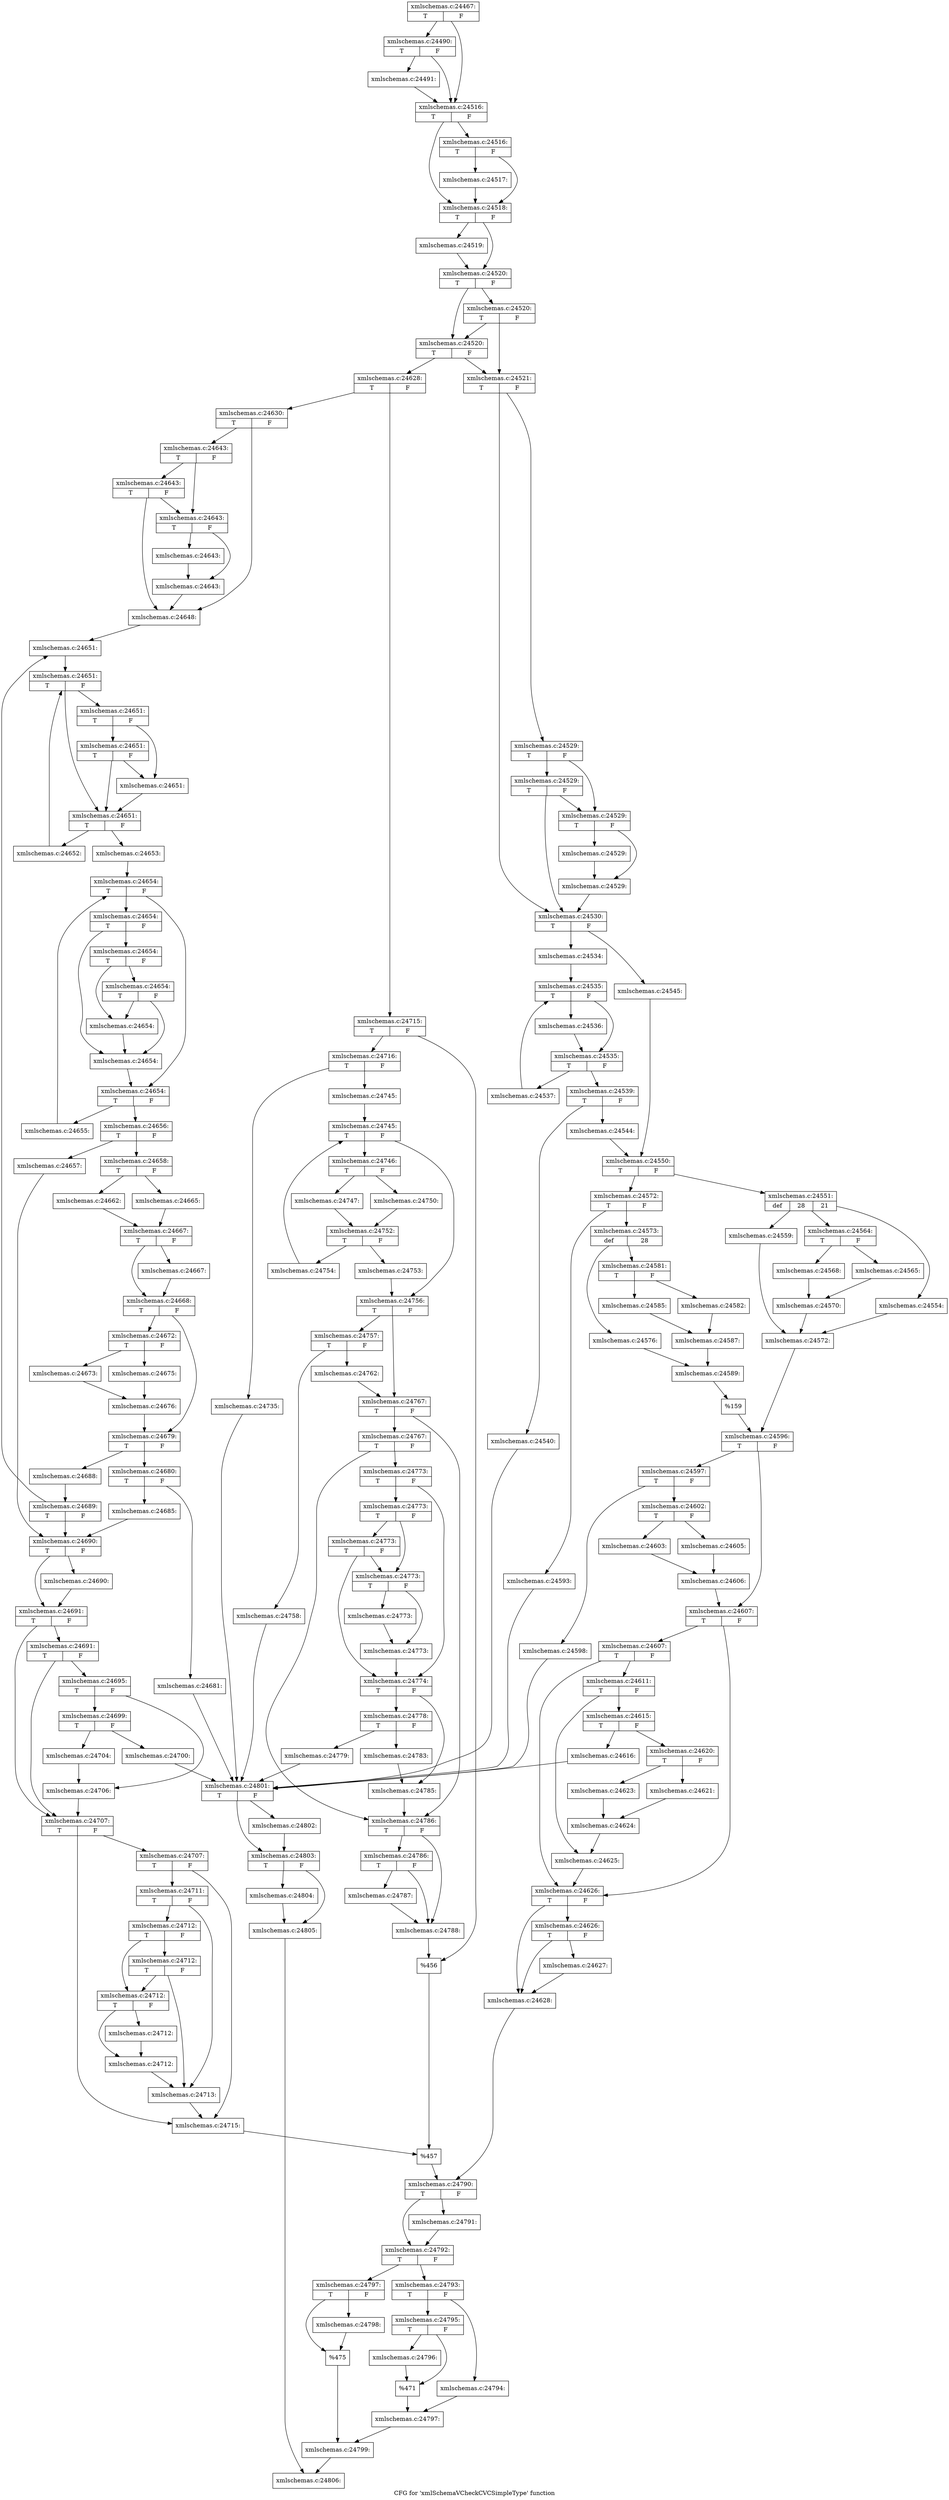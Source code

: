 digraph "CFG for 'xmlSchemaVCheckCVCSimpleType' function" {
	label="CFG for 'xmlSchemaVCheckCVCSimpleType' function";

	Node0x53bb5a0 [shape=record,label="{xmlschemas.c:24467:|{<s0>T|<s1>F}}"];
	Node0x53bb5a0 -> Node0x53bf700;
	Node0x53bb5a0 -> Node0x53bf6b0;
	Node0x53bf700 [shape=record,label="{xmlschemas.c:24490:|{<s0>T|<s1>F}}"];
	Node0x53bf700 -> Node0x53bf660;
	Node0x53bf700 -> Node0x53bf6b0;
	Node0x53bf660 [shape=record,label="{xmlschemas.c:24491:}"];
	Node0x53bf660 -> Node0x53bf6b0;
	Node0x53bf6b0 [shape=record,label="{xmlschemas.c:24516:|{<s0>T|<s1>F}}"];
	Node0x53bf6b0 -> Node0x53c0210;
	Node0x53bf6b0 -> Node0x53c0260;
	Node0x53c0260 [shape=record,label="{xmlschemas.c:24516:|{<s0>T|<s1>F}}"];
	Node0x53c0260 -> Node0x53c01c0;
	Node0x53c0260 -> Node0x53c0210;
	Node0x53c01c0 [shape=record,label="{xmlschemas.c:24517:}"];
	Node0x53c01c0 -> Node0x53c0210;
	Node0x53c0210 [shape=record,label="{xmlschemas.c:24518:|{<s0>T|<s1>F}}"];
	Node0x53c0210 -> Node0x53c0aa0;
	Node0x53c0210 -> Node0x53c0af0;
	Node0x53c0aa0 [shape=record,label="{xmlschemas.c:24519:}"];
	Node0x53c0aa0 -> Node0x53c0af0;
	Node0x53c0af0 [shape=record,label="{xmlschemas.c:24520:|{<s0>T|<s1>F}}"];
	Node0x53c0af0 -> Node0x53c1120;
	Node0x53c0af0 -> Node0x53c10a0;
	Node0x53c1120 [shape=record,label="{xmlschemas.c:24520:|{<s0>T|<s1>F}}"];
	Node0x53c1120 -> Node0x53c0fb0;
	Node0x53c1120 -> Node0x53c10a0;
	Node0x53c10a0 [shape=record,label="{xmlschemas.c:24520:|{<s0>T|<s1>F}}"];
	Node0x53c10a0 -> Node0x53c0fb0;
	Node0x53c10a0 -> Node0x53c1050;
	Node0x53c0fb0 [shape=record,label="{xmlschemas.c:24521:|{<s0>T|<s1>F}}"];
	Node0x53c0fb0 -> Node0x53c1da0;
	Node0x53c0fb0 -> Node0x53c1df0;
	Node0x53c1df0 [shape=record,label="{xmlschemas.c:24529:|{<s0>T|<s1>F}}"];
	Node0x53c1df0 -> Node0x53c1d50;
	Node0x53c1df0 -> Node0x53c1fe0;
	Node0x53c1fe0 [shape=record,label="{xmlschemas.c:24529:|{<s0>T|<s1>F}}"];
	Node0x53c1fe0 -> Node0x53c1d50;
	Node0x53c1fe0 -> Node0x53c1da0;
	Node0x53c1d50 [shape=record,label="{xmlschemas.c:24529:|{<s0>T|<s1>F}}"];
	Node0x53c1d50 -> Node0x4472610;
	Node0x53c1d50 -> Node0x53c2da0;
	Node0x4472610 [shape=record,label="{xmlschemas.c:24529:}"];
	Node0x4472610 -> Node0x53c2da0;
	Node0x53c2da0 [shape=record,label="{xmlschemas.c:24529:}"];
	Node0x53c2da0 -> Node0x53c1da0;
	Node0x53c1da0 [shape=record,label="{xmlschemas.c:24530:|{<s0>T|<s1>F}}"];
	Node0x53c1da0 -> Node0x53c30d0;
	Node0x53c1da0 -> Node0x53c35d0;
	Node0x53c30d0 [shape=record,label="{xmlschemas.c:24534:}"];
	Node0x53c30d0 -> Node0x53c3a70;
	Node0x53c3a70 [shape=record,label="{xmlschemas.c:24535:|{<s0>T|<s1>F}}"];
	Node0x53c3a70 -> Node0x53c3cc0;
	Node0x53c3a70 -> Node0x53c3c70;
	Node0x53c3cc0 [shape=record,label="{xmlschemas.c:24536:}"];
	Node0x53c3cc0 -> Node0x53c3c70;
	Node0x53c3c70 [shape=record,label="{xmlschemas.c:24535:|{<s0>T|<s1>F}}"];
	Node0x53c3c70 -> Node0x53c41f0;
	Node0x53c3c70 -> Node0x53c3c20;
	Node0x53c41f0 [shape=record,label="{xmlschemas.c:24537:}"];
	Node0x53c41f0 -> Node0x53c3a70;
	Node0x53c3c20 [shape=record,label="{xmlschemas.c:24539:|{<s0>T|<s1>F}}"];
	Node0x53c3c20 -> Node0x53c45a0;
	Node0x53c3c20 -> Node0x53c45f0;
	Node0x53c45a0 [shape=record,label="{xmlschemas.c:24540:}"];
	Node0x53c45a0 -> Node0x53c2910;
	Node0x53c45f0 [shape=record,label="{xmlschemas.c:24544:}"];
	Node0x53c45f0 -> Node0x53c3080;
	Node0x53c35d0 [shape=record,label="{xmlschemas.c:24545:}"];
	Node0x53c35d0 -> Node0x53c3080;
	Node0x53c3080 [shape=record,label="{xmlschemas.c:24550:|{<s0>T|<s1>F}}"];
	Node0x53c3080 -> Node0x53c5610;
	Node0x53c3080 -> Node0x53c56b0;
	Node0x53c5610 [shape=record,label="{xmlschemas.c:24551:|{<s0>def|<s1>28|<s2>21}}"];
	Node0x53c5610 -> Node0x53c5ce0;
	Node0x53c5610 -> Node0x53c6020;
	Node0x53c5610 -> Node0x53c6d60;
	Node0x53c6020 [shape=record,label="{xmlschemas.c:24554:}"];
	Node0x53c6020 -> Node0x53c5b30;
	Node0x53c6d60 [shape=record,label="{xmlschemas.c:24559:}"];
	Node0x53c6d60 -> Node0x53c5b30;
	Node0x53c5ce0 [shape=record,label="{xmlschemas.c:24564:|{<s0>T|<s1>F}}"];
	Node0x53c5ce0 -> Node0x53c6a30;
	Node0x53c5ce0 -> Node0x53c7720;
	Node0x53c6a30 [shape=record,label="{xmlschemas.c:24565:}"];
	Node0x53c6a30 -> Node0x53c7530;
	Node0x53c7720 [shape=record,label="{xmlschemas.c:24568:}"];
	Node0x53c7720 -> Node0x53c7530;
	Node0x53c7530 [shape=record,label="{xmlschemas.c:24570:}"];
	Node0x53c7530 -> Node0x53c5b30;
	Node0x53c5b30 [shape=record,label="{xmlschemas.c:24572:}"];
	Node0x53c5b30 -> Node0x53c5660;
	Node0x53c56b0 [shape=record,label="{xmlschemas.c:24572:|{<s0>T|<s1>F}}"];
	Node0x53c56b0 -> Node0x53c7e00;
	Node0x53c56b0 -> Node0x53c85e0;
	Node0x53c7e00 [shape=record,label="{xmlschemas.c:24573:|{<s0>def|<s1>28}}"];
	Node0x53c7e00 -> Node0x53c8bd0;
	Node0x53c7e00 -> Node0x53c8ed0;
	Node0x53c8ed0 [shape=record,label="{xmlschemas.c:24576:}"];
	Node0x53c8ed0 -> Node0x53c8a20;
	Node0x53c8bd0 [shape=record,label="{xmlschemas.c:24581:|{<s0>T|<s1>F}}"];
	Node0x53c8bd0 -> Node0x53c96b0;
	Node0x53c8bd0 -> Node0x53c9750;
	Node0x53c96b0 [shape=record,label="{xmlschemas.c:24582:}"];
	Node0x53c96b0 -> Node0x53c9700;
	Node0x53c9750 [shape=record,label="{xmlschemas.c:24585:}"];
	Node0x53c9750 -> Node0x53c9700;
	Node0x53c9700 [shape=record,label="{xmlschemas.c:24587:}"];
	Node0x53c9700 -> Node0x53c8a20;
	Node0x53c8a20 [shape=record,label="{xmlschemas.c:24589:}"];
	Node0x53c8a20 -> Node0x53c7ff0;
	Node0x53c85e0 [shape=record,label="{xmlschemas.c:24593:}"];
	Node0x53c85e0 -> Node0x53c2910;
	Node0x53c7ff0 [shape=record,label="{%159}"];
	Node0x53c7ff0 -> Node0x53c5660;
	Node0x53c5660 [shape=record,label="{xmlschemas.c:24596:|{<s0>T|<s1>F}}"];
	Node0x53c5660 -> Node0x53ca840;
	Node0x53c5660 -> Node0x53ca890;
	Node0x53ca840 [shape=record,label="{xmlschemas.c:24597:|{<s0>T|<s1>F}}"];
	Node0x53ca840 -> Node0x53cabd0;
	Node0x53ca840 -> Node0x53cac20;
	Node0x53cabd0 [shape=record,label="{xmlschemas.c:24598:}"];
	Node0x53cabd0 -> Node0x53c2910;
	Node0x53cac20 [shape=record,label="{xmlschemas.c:24602:|{<s0>T|<s1>F}}"];
	Node0x53cac20 -> Node0x53cb240;
	Node0x53cac20 -> Node0x53cb2e0;
	Node0x53cb240 [shape=record,label="{xmlschemas.c:24603:}"];
	Node0x53cb240 -> Node0x53cb290;
	Node0x53cb2e0 [shape=record,label="{xmlschemas.c:24605:}"];
	Node0x53cb2e0 -> Node0x53cb290;
	Node0x53cb290 [shape=record,label="{xmlschemas.c:24606:}"];
	Node0x53cb290 -> Node0x53ca890;
	Node0x53ca890 [shape=record,label="{xmlschemas.c:24607:|{<s0>T|<s1>F}}"];
	Node0x53ca890 -> Node0x53cbb20;
	Node0x53ca890 -> Node0x53cbad0;
	Node0x53cbb20 [shape=record,label="{xmlschemas.c:24607:|{<s0>T|<s1>F}}"];
	Node0x53cbb20 -> Node0x53cba80;
	Node0x53cbb20 -> Node0x53cbad0;
	Node0x53cba80 [shape=record,label="{xmlschemas.c:24611:|{<s0>T|<s1>F}}"];
	Node0x53cba80 -> Node0x53cc9b0;
	Node0x53cba80 -> Node0x53cd190;
	Node0x53cc9b0 [shape=record,label="{xmlschemas.c:24615:|{<s0>T|<s1>F}}"];
	Node0x53cc9b0 -> Node0x53cd3b0;
	Node0x53cc9b0 -> Node0x53cd400;
	Node0x53cd3b0 [shape=record,label="{xmlschemas.c:24616:}"];
	Node0x53cd3b0 -> Node0x53c2910;
	Node0x53cd400 [shape=record,label="{xmlschemas.c:24620:|{<s0>T|<s1>F}}"];
	Node0x53cd400 -> Node0x53cda40;
	Node0x53cd400 -> Node0x53cdae0;
	Node0x53cda40 [shape=record,label="{xmlschemas.c:24621:}"];
	Node0x53cda40 -> Node0x53cda90;
	Node0x53cdae0 [shape=record,label="{xmlschemas.c:24623:}"];
	Node0x53cdae0 -> Node0x53cda90;
	Node0x53cda90 [shape=record,label="{xmlschemas.c:24624:}"];
	Node0x53cda90 -> Node0x53cd190;
	Node0x53cd190 [shape=record,label="{xmlschemas.c:24625:}"];
	Node0x53cd190 -> Node0x53cbad0;
	Node0x53cbad0 [shape=record,label="{xmlschemas.c:24626:|{<s0>T|<s1>F}}"];
	Node0x53cbad0 -> Node0x53ce440;
	Node0x53cbad0 -> Node0x53ce3f0;
	Node0x53ce440 [shape=record,label="{xmlschemas.c:24626:|{<s0>T|<s1>F}}"];
	Node0x53ce440 -> Node0x53ce3a0;
	Node0x53ce440 -> Node0x53ce3f0;
	Node0x53ce3a0 [shape=record,label="{xmlschemas.c:24627:}"];
	Node0x53ce3a0 -> Node0x53ce3f0;
	Node0x53ce3f0 [shape=record,label="{xmlschemas.c:24628:}"];
	Node0x53ce3f0 -> Node0x53c1000;
	Node0x53c1050 [shape=record,label="{xmlschemas.c:24628:|{<s0>T|<s1>F}}"];
	Node0x53c1050 -> Node0x53cee10;
	Node0x53c1050 -> Node0x53cf470;
	Node0x53cee10 [shape=record,label="{xmlschemas.c:24630:|{<s0>T|<s1>F}}"];
	Node0x53cee10 -> Node0x53d0e20;
	Node0x53cee10 -> Node0x53d0e70;
	Node0x53d0e70 [shape=record,label="{xmlschemas.c:24643:|{<s0>T|<s1>F}}"];
	Node0x53d0e70 -> Node0x53d0dd0;
	Node0x53d0e70 -> Node0x53d1060;
	Node0x53d1060 [shape=record,label="{xmlschemas.c:24643:|{<s0>T|<s1>F}}"];
	Node0x53d1060 -> Node0x53d0dd0;
	Node0x53d1060 -> Node0x53d0e20;
	Node0x53d0dd0 [shape=record,label="{xmlschemas.c:24643:|{<s0>T|<s1>F}}"];
	Node0x53d0dd0 -> Node0x53d1720;
	Node0x53d0dd0 -> Node0x53d1770;
	Node0x53d1720 [shape=record,label="{xmlschemas.c:24643:}"];
	Node0x53d1720 -> Node0x53d1770;
	Node0x53d1770 [shape=record,label="{xmlschemas.c:24643:}"];
	Node0x53d1770 -> Node0x53d0e20;
	Node0x53d0e20 [shape=record,label="{xmlschemas.c:24648:}"];
	Node0x53d0e20 -> Node0x53d2030;
	Node0x53d2030 [shape=record,label="{xmlschemas.c:24651:}"];
	Node0x53d2030 -> Node0x53d2270;
	Node0x53d2270 [shape=record,label="{xmlschemas.c:24651:|{<s0>T|<s1>F}}"];
	Node0x53d2270 -> Node0x53d23d0;
	Node0x53d2270 -> Node0x53d2470;
	Node0x53d2470 [shape=record,label="{xmlschemas.c:24651:|{<s0>T|<s1>F}}"];
	Node0x53d2470 -> Node0x53d26d0;
	Node0x53d2470 -> Node0x53d2420;
	Node0x53d26d0 [shape=record,label="{xmlschemas.c:24651:|{<s0>T|<s1>F}}"];
	Node0x53d26d0 -> Node0x53d23d0;
	Node0x53d26d0 -> Node0x53d2420;
	Node0x53d2420 [shape=record,label="{xmlschemas.c:24651:}"];
	Node0x53d2420 -> Node0x53d23d0;
	Node0x53d23d0 [shape=record,label="{xmlschemas.c:24651:|{<s0>T|<s1>F}}"];
	Node0x53d23d0 -> Node0x53d2b00;
	Node0x53d23d0 -> Node0x53d2350;
	Node0x53d2b00 [shape=record,label="{xmlschemas.c:24652:}"];
	Node0x53d2b00 -> Node0x53d2270;
	Node0x53d2350 [shape=record,label="{xmlschemas.c:24653:}"];
	Node0x53d2350 -> Node0x53d31f0;
	Node0x53d31f0 [shape=record,label="{xmlschemas.c:24654:|{<s0>T|<s1>F}}"];
	Node0x53d31f0 -> Node0x53d34a0;
	Node0x53d31f0 -> Node0x53d3450;
	Node0x53d34a0 [shape=record,label="{xmlschemas.c:24654:|{<s0>T|<s1>F}}"];
	Node0x53d34a0 -> Node0x53d38d0;
	Node0x53d34a0 -> Node0x53d3970;
	Node0x53d3970 [shape=record,label="{xmlschemas.c:24654:|{<s0>T|<s1>F}}"];
	Node0x53d3970 -> Node0x53d3bd0;
	Node0x53d3970 -> Node0x53d3920;
	Node0x53d3bd0 [shape=record,label="{xmlschemas.c:24654:|{<s0>T|<s1>F}}"];
	Node0x53d3bd0 -> Node0x53d38d0;
	Node0x53d3bd0 -> Node0x53d3920;
	Node0x53d3920 [shape=record,label="{xmlschemas.c:24654:}"];
	Node0x53d3920 -> Node0x53d38d0;
	Node0x53d38d0 [shape=record,label="{xmlschemas.c:24654:}"];
	Node0x53d38d0 -> Node0x53d3450;
	Node0x53d3450 [shape=record,label="{xmlschemas.c:24654:|{<s0>T|<s1>F}}"];
	Node0x53d3450 -> Node0x53d4080;
	Node0x53d3450 -> Node0x53d33d0;
	Node0x53d4080 [shape=record,label="{xmlschemas.c:24655:}"];
	Node0x53d4080 -> Node0x53d31f0;
	Node0x53d33d0 [shape=record,label="{xmlschemas.c:24656:|{<s0>T|<s1>F}}"];
	Node0x53d33d0 -> Node0x53d4710;
	Node0x53d33d0 -> Node0x53d4760;
	Node0x53d4710 [shape=record,label="{xmlschemas.c:24657:}"];
	Node0x53d4710 -> Node0x53d1f90;
	Node0x53d4760 [shape=record,label="{xmlschemas.c:24658:|{<s0>T|<s1>F}}"];
	Node0x53d4760 -> Node0x53d5220;
	Node0x53d4760 -> Node0x53d52c0;
	Node0x53d5220 [shape=record,label="{xmlschemas.c:24662:}"];
	Node0x53d5220 -> Node0x53d5270;
	Node0x53d52c0 [shape=record,label="{xmlschemas.c:24665:}"];
	Node0x53d52c0 -> Node0x53d5270;
	Node0x53d5270 [shape=record,label="{xmlschemas.c:24667:|{<s0>T|<s1>F}}"];
	Node0x53d5270 -> Node0x53d6110;
	Node0x53d5270 -> Node0x53d6160;
	Node0x53d6110 [shape=record,label="{xmlschemas.c:24667:}"];
	Node0x53d6110 -> Node0x53d6160;
	Node0x53d6160 [shape=record,label="{xmlschemas.c:24668:|{<s0>T|<s1>F}}"];
	Node0x53d6160 -> Node0x53d6610;
	Node0x53d6160 -> Node0x53d6660;
	Node0x53d6610 [shape=record,label="{xmlschemas.c:24672:|{<s0>T|<s1>F}}"];
	Node0x53d6610 -> Node0x53d69a0;
	Node0x53d6610 -> Node0x53d6a40;
	Node0x53d69a0 [shape=record,label="{xmlschemas.c:24673:}"];
	Node0x53d69a0 -> Node0x53d69f0;
	Node0x53d6a40 [shape=record,label="{xmlschemas.c:24675:}"];
	Node0x53d6a40 -> Node0x53d69f0;
	Node0x53d69f0 [shape=record,label="{xmlschemas.c:24676:}"];
	Node0x53d69f0 -> Node0x53d6660;
	Node0x53d6660 [shape=record,label="{xmlschemas.c:24679:|{<s0>T|<s1>F}}"];
	Node0x53d6660 -> Node0x53d74c0;
	Node0x53d6660 -> Node0x53d7a60;
	Node0x53d74c0 [shape=record,label="{xmlschemas.c:24680:|{<s0>T|<s1>F}}"];
	Node0x53d74c0 -> Node0x53d7cb0;
	Node0x53d74c0 -> Node0x53d7d00;
	Node0x53d7cb0 [shape=record,label="{xmlschemas.c:24681:}"];
	Node0x53d7cb0 -> Node0x53c2910;
	Node0x53d7d00 [shape=record,label="{xmlschemas.c:24685:}"];
	Node0x53d7d00 -> Node0x53d1f90;
	Node0x53d7a60 [shape=record,label="{xmlschemas.c:24688:}"];
	Node0x53d7a60 -> Node0x53d1fe0;
	Node0x53d1fe0 [shape=record,label="{xmlschemas.c:24689:|{<s0>T|<s1>F}}"];
	Node0x53d1fe0 -> Node0x53d2030;
	Node0x53d1fe0 -> Node0x53d1f90;
	Node0x53d1f90 [shape=record,label="{xmlschemas.c:24690:|{<s0>T|<s1>F}}"];
	Node0x53d1f90 -> Node0x53d8aa0;
	Node0x53d1f90 -> Node0x53d8af0;
	Node0x53d8aa0 [shape=record,label="{xmlschemas.c:24690:}"];
	Node0x53d8aa0 -> Node0x53d8af0;
	Node0x53d8af0 [shape=record,label="{xmlschemas.c:24691:|{<s0>T|<s1>F}}"];
	Node0x53d8af0 -> Node0x53d8fe0;
	Node0x53d8af0 -> Node0x53d8f90;
	Node0x53d8fe0 [shape=record,label="{xmlschemas.c:24691:|{<s0>T|<s1>F}}"];
	Node0x53d8fe0 -> Node0x53d8f40;
	Node0x53d8fe0 -> Node0x53d8f90;
	Node0x53d8f40 [shape=record,label="{xmlschemas.c:24695:|{<s0>T|<s1>F}}"];
	Node0x53d8f40 -> Node0x53d9d00;
	Node0x53d8f40 -> Node0x53d9d50;
	Node0x53d9d00 [shape=record,label="{xmlschemas.c:24699:|{<s0>T|<s1>F}}"];
	Node0x53d9d00 -> Node0x53da090;
	Node0x53d9d00 -> Node0x53da0e0;
	Node0x53da090 [shape=record,label="{xmlschemas.c:24700:}"];
	Node0x53da090 -> Node0x53c2910;
	Node0x53da0e0 [shape=record,label="{xmlschemas.c:24704:}"];
	Node0x53da0e0 -> Node0x53d9d50;
	Node0x53d9d50 [shape=record,label="{xmlschemas.c:24706:}"];
	Node0x53d9d50 -> Node0x53d8f90;
	Node0x53d8f90 [shape=record,label="{xmlschemas.c:24707:|{<s0>T|<s1>F}}"];
	Node0x53d8f90 -> Node0x53daac0;
	Node0x53d8f90 -> Node0x53daa70;
	Node0x53daac0 [shape=record,label="{xmlschemas.c:24707:|{<s0>T|<s1>F}}"];
	Node0x53daac0 -> Node0x53daa20;
	Node0x53daac0 -> Node0x53daa70;
	Node0x53daa20 [shape=record,label="{xmlschemas.c:24711:|{<s0>T|<s1>F}}"];
	Node0x53daa20 -> Node0x53db100;
	Node0x53daa20 -> Node0x53db150;
	Node0x53db150 [shape=record,label="{xmlschemas.c:24712:|{<s0>T|<s1>F}}"];
	Node0x53db150 -> Node0x53db0b0;
	Node0x53db150 -> Node0x53db2e0;
	Node0x53db2e0 [shape=record,label="{xmlschemas.c:24712:|{<s0>T|<s1>F}}"];
	Node0x53db2e0 -> Node0x53db0b0;
	Node0x53db2e0 -> Node0x53db100;
	Node0x53db0b0 [shape=record,label="{xmlschemas.c:24712:|{<s0>T|<s1>F}}"];
	Node0x53db0b0 -> Node0x53db9a0;
	Node0x53db0b0 -> Node0x53db9f0;
	Node0x53db9a0 [shape=record,label="{xmlschemas.c:24712:}"];
	Node0x53db9a0 -> Node0x53db9f0;
	Node0x53db9f0 [shape=record,label="{xmlschemas.c:24712:}"];
	Node0x53db9f0 -> Node0x53db100;
	Node0x53db100 [shape=record,label="{xmlschemas.c:24713:}"];
	Node0x53db100 -> Node0x53daa70;
	Node0x53daa70 [shape=record,label="{xmlschemas.c:24715:}"];
	Node0x53daa70 -> Node0x53cf420;
	Node0x53cf470 [shape=record,label="{xmlschemas.c:24715:|{<s0>T|<s1>F}}"];
	Node0x53cf470 -> Node0x53dc470;
	Node0x53cf470 -> Node0x53dc4c0;
	Node0x53dc470 [shape=record,label="{xmlschemas.c:24716:|{<s0>T|<s1>F}}"];
	Node0x53dc470 -> Node0x53dce40;
	Node0x53dc470 -> Node0x53dce90;
	Node0x53dce40 [shape=record,label="{xmlschemas.c:24735:}"];
	Node0x53dce40 -> Node0x53c2910;
	Node0x53dce90 [shape=record,label="{xmlschemas.c:24745:}"];
	Node0x53dce90 -> Node0x53dd5a0;
	Node0x53dd5a0 [shape=record,label="{xmlschemas.c:24745:|{<s0>T|<s1>F}}"];
	Node0x53dd5a0 -> Node0x53dd990;
	Node0x53dd5a0 -> Node0x53dd7c0;
	Node0x53dd990 [shape=record,label="{xmlschemas.c:24746:|{<s0>T|<s1>F}}"];
	Node0x53dd990 -> Node0x53ddb50;
	Node0x53dd990 -> Node0x53ddbf0;
	Node0x53ddb50 [shape=record,label="{xmlschemas.c:24747:}"];
	Node0x53ddb50 -> Node0x53ddba0;
	Node0x53ddbf0 [shape=record,label="{xmlschemas.c:24750:}"];
	Node0x53ddbf0 -> Node0x53ddba0;
	Node0x53ddba0 [shape=record,label="{xmlschemas.c:24752:|{<s0>T|<s1>F}}"];
	Node0x53ddba0 -> Node0x53deb70;
	Node0x53ddba0 -> Node0x53debc0;
	Node0x53deb70 [shape=record,label="{xmlschemas.c:24753:}"];
	Node0x53deb70 -> Node0x53dd7c0;
	Node0x53debc0 [shape=record,label="{xmlschemas.c:24754:}"];
	Node0x53debc0 -> Node0x53dd5a0;
	Node0x53dd7c0 [shape=record,label="{xmlschemas.c:24756:|{<s0>T|<s1>F}}"];
	Node0x53dd7c0 -> Node0x53df2a0;
	Node0x53dd7c0 -> Node0x53df2f0;
	Node0x53df2a0 [shape=record,label="{xmlschemas.c:24757:|{<s0>T|<s1>F}}"];
	Node0x53df2a0 -> Node0x53df6b0;
	Node0x53df2a0 -> Node0x53df700;
	Node0x53df6b0 [shape=record,label="{xmlschemas.c:24758:}"];
	Node0x53df6b0 -> Node0x53c2910;
	Node0x53df700 [shape=record,label="{xmlschemas.c:24762:}"];
	Node0x53df700 -> Node0x53df2f0;
	Node0x53df2f0 [shape=record,label="{xmlschemas.c:24767:|{<s0>T|<s1>F}}"];
	Node0x53df2f0 -> Node0x53e0110;
	Node0x53df2f0 -> Node0x53e00c0;
	Node0x53e0110 [shape=record,label="{xmlschemas.c:24767:|{<s0>T|<s1>F}}"];
	Node0x53e0110 -> Node0x53e0070;
	Node0x53e0110 -> Node0x53e00c0;
	Node0x53e0070 [shape=record,label="{xmlschemas.c:24773:|{<s0>T|<s1>F}}"];
	Node0x53e0070 -> Node0x53e0870;
	Node0x53e0070 -> Node0x53e08c0;
	Node0x53e08c0 [shape=record,label="{xmlschemas.c:24773:|{<s0>T|<s1>F}}"];
	Node0x53e08c0 -> Node0x53e0820;
	Node0x53e08c0 -> Node0x53e0ab0;
	Node0x53e0ab0 [shape=record,label="{xmlschemas.c:24773:|{<s0>T|<s1>F}}"];
	Node0x53e0ab0 -> Node0x53e0820;
	Node0x53e0ab0 -> Node0x53e0870;
	Node0x53e0820 [shape=record,label="{xmlschemas.c:24773:|{<s0>T|<s1>F}}"];
	Node0x53e0820 -> Node0x53e12f0;
	Node0x53e0820 -> Node0x53e1340;
	Node0x53e12f0 [shape=record,label="{xmlschemas.c:24773:}"];
	Node0x53e12f0 -> Node0x53e1340;
	Node0x53e1340 [shape=record,label="{xmlschemas.c:24773:}"];
	Node0x53e1340 -> Node0x53e0870;
	Node0x53e0870 [shape=record,label="{xmlschemas.c:24774:|{<s0>T|<s1>F}}"];
	Node0x53e0870 -> Node0x53e1df0;
	Node0x53e0870 -> Node0x53e1e40;
	Node0x53e1df0 [shape=record,label="{xmlschemas.c:24778:|{<s0>T|<s1>F}}"];
	Node0x53e1df0 -> Node0x53e2200;
	Node0x53e1df0 -> Node0x53e2250;
	Node0x53e2200 [shape=record,label="{xmlschemas.c:24779:}"];
	Node0x53e2200 -> Node0x53c2910;
	Node0x53e2250 [shape=record,label="{xmlschemas.c:24783:}"];
	Node0x53e2250 -> Node0x53e1e40;
	Node0x53e1e40 [shape=record,label="{xmlschemas.c:24785:}"];
	Node0x53e1e40 -> Node0x53e00c0;
	Node0x53e00c0 [shape=record,label="{xmlschemas.c:24786:|{<s0>T|<s1>F}}"];
	Node0x53e00c0 -> Node0x53e2d30;
	Node0x53e00c0 -> Node0x53e2ce0;
	Node0x53e2d30 [shape=record,label="{xmlschemas.c:24786:|{<s0>T|<s1>F}}"];
	Node0x53e2d30 -> Node0x53e2c90;
	Node0x53e2d30 -> Node0x53e2ce0;
	Node0x53e2c90 [shape=record,label="{xmlschemas.c:24787:}"];
	Node0x53e2c90 -> Node0x53e2ce0;
	Node0x53e2ce0 [shape=record,label="{xmlschemas.c:24788:}"];
	Node0x53e2ce0 -> Node0x53dc4c0;
	Node0x53dc4c0 [shape=record,label="{%456}"];
	Node0x53dc4c0 -> Node0x53cf420;
	Node0x53cf420 [shape=record,label="{%457}"];
	Node0x53cf420 -> Node0x53c1000;
	Node0x53c1000 [shape=record,label="{xmlschemas.c:24790:|{<s0>T|<s1>F}}"];
	Node0x53c1000 -> Node0x53e3890;
	Node0x53c1000 -> Node0x53e38e0;
	Node0x53e3890 [shape=record,label="{xmlschemas.c:24791:}"];
	Node0x53e3890 -> Node0x53e38e0;
	Node0x53e38e0 [shape=record,label="{xmlschemas.c:24792:|{<s0>T|<s1>F}}"];
	Node0x53e38e0 -> Node0x53e3e10;
	Node0x53e38e0 -> Node0x53e3eb0;
	Node0x53e3e10 [shape=record,label="{xmlschemas.c:24793:|{<s0>T|<s1>F}}"];
	Node0x53e3e10 -> Node0x53e4270;
	Node0x53e3e10 -> Node0x53e4310;
	Node0x53e4270 [shape=record,label="{xmlschemas.c:24794:}"];
	Node0x53e4270 -> Node0x53e42c0;
	Node0x53e4310 [shape=record,label="{xmlschemas.c:24795:|{<s0>T|<s1>F}}"];
	Node0x53e4310 -> Node0x53e4800;
	Node0x53e4310 -> Node0x53e4850;
	Node0x53e4800 [shape=record,label="{xmlschemas.c:24796:}"];
	Node0x53e4800 -> Node0x53e4850;
	Node0x53e4850 [shape=record,label="{%471}"];
	Node0x53e4850 -> Node0x53e42c0;
	Node0x53e42c0 [shape=record,label="{xmlschemas.c:24797:}"];
	Node0x53e42c0 -> Node0x53e3e60;
	Node0x53e3eb0 [shape=record,label="{xmlschemas.c:24797:|{<s0>T|<s1>F}}"];
	Node0x53e3eb0 -> Node0x53e4e70;
	Node0x53e3eb0 -> Node0x53e4ec0;
	Node0x53e4e70 [shape=record,label="{xmlschemas.c:24798:}"];
	Node0x53e4e70 -> Node0x53e4ec0;
	Node0x53e4ec0 [shape=record,label="{%475}"];
	Node0x53e4ec0 -> Node0x53e3e60;
	Node0x53e3e60 [shape=record,label="{xmlschemas.c:24799:}"];
	Node0x53e3e60 -> Node0x53bc050;
	Node0x53c2910 [shape=record,label="{xmlschemas.c:24801:|{<s0>T|<s1>F}}"];
	Node0x53c2910 -> Node0x53e55f0;
	Node0x53c2910 -> Node0x53e5640;
	Node0x53e55f0 [shape=record,label="{xmlschemas.c:24802:}"];
	Node0x53e55f0 -> Node0x53e5640;
	Node0x53e5640 [shape=record,label="{xmlschemas.c:24803:|{<s0>T|<s1>F}}"];
	Node0x53e5640 -> Node0x53e5b70;
	Node0x53e5640 -> Node0x53e5bc0;
	Node0x53e5b70 [shape=record,label="{xmlschemas.c:24804:}"];
	Node0x53e5b70 -> Node0x53e5bc0;
	Node0x53e5bc0 [shape=record,label="{xmlschemas.c:24805:}"];
	Node0x53e5bc0 -> Node0x53bc050;
	Node0x53bc050 [shape=record,label="{xmlschemas.c:24806:}"];
}
